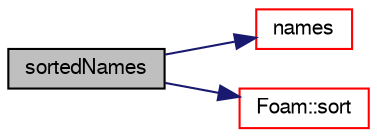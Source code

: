 digraph "sortedNames"
{
  bgcolor="transparent";
  edge [fontname="FreeSans",fontsize="10",labelfontname="FreeSans",labelfontsize="10"];
  node [fontname="FreeSans",fontsize="10",shape=record];
  rankdir="LR";
  Node1635 [label="sortedNames",height=0.2,width=0.4,color="black", fillcolor="grey75", style="filled", fontcolor="black"];
  Node1635 -> Node1636 [color="midnightblue",fontsize="10",style="solid",fontname="FreeSans"];
  Node1636 [label="names",height=0.2,width=0.4,color="red",URL="$a26146.html#ada6aa4fc7adb36994dc5e27d319a3acc",tooltip="Return the list of names of the IOobjects. "];
  Node1635 -> Node1638 [color="midnightblue",fontsize="10",style="solid",fontname="FreeSans"];
  Node1638 [label="Foam::sort",height=0.2,width=0.4,color="red",URL="$a21124.html#a8040176c5570405aa954090217c37fbe"];
}
